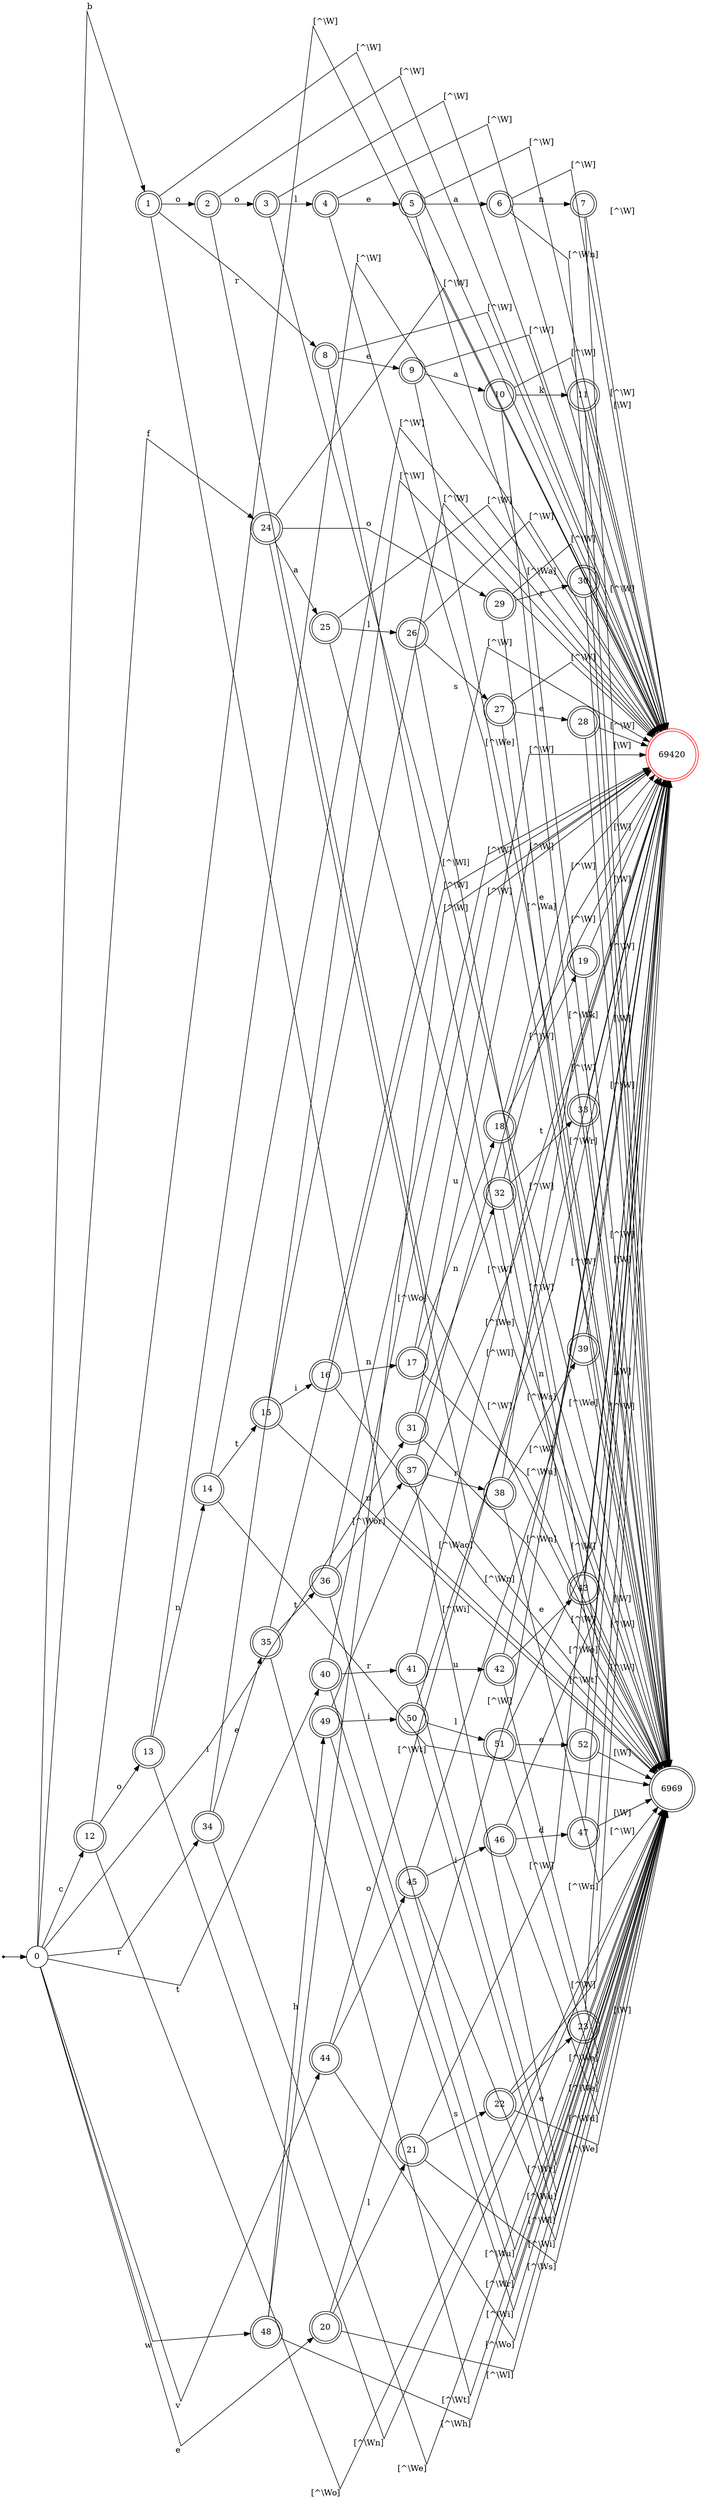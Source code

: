 digraph vc_dfa {
  /**
   * Graph layout: Left to right.
   * Line style: Straight lines.
   */
  rankdir = LR;
  splines = line;


  /**
   * States.
   */
  // Start state.
  node [shape = point];
  start;
  node [shape = circle];
  start_state [label = "0"];

  start -> start_state;
  node [shape = doublecircle; color = red];
  state_error [label = "69420"]; // Error.

  node [shape = doublecircle; color = black];
  state_identifier [label = "6969"]; // Identifier.
  
  // Note: Stop states are either:
  // 1. A keyword.
  // 2. A valid identifier.
  // 3. A valid number (integer/float).
  // 4. A valid operator.
  // 5. A valid separator.
  // 6. A valid string.
  // 7. A valid comment.

  // Keywords/Identifiers.
  state_b [label = "1"];
  start_state -> state_b [label = "b"];
  state_bo [label = "2"];
  state_b -> state_bo [label = "o"];
  state_boo [label = "3"];
  state_bo -> state_boo [label = "o"];
  state_bool [label = "4"];
  state_boo -> state_bool [label = "l"];
  state_boole [label = "5"];
  state_bool -> state_boole [label = "e"];
  state_boolea [label = "6"];
  state_boole -> state_boolea [label = "a"];
  state_boolean [label = "7"]; // Keyword: boolean.
  state_boolea -> state_boolean [label = "n"];

  state_br [label = "8"];
  state_b -> state_br [label = "r"];
  state_bre [label = "9"];
  state_br -> state_bre [label = "e"];
  state_brea [label = "10"];
  state_bre -> state_brea [label = "a"];
  state_break [label = "11"]; // Keyword: break.
  state_brea -> state_break [label = "k"];

  state_c [label = "12"];
  start_state -> state_c [label = "c"];
  state_co [label = "13"];
  state_c -> state_co [label = "o"];
  state_con [label = "14"];
  state_co -> state_con [label = "n"];
  state_cont [label = "15"];
  state_con -> state_cont [label = "t"];
  state_conti [label = "16"];
  state_cont -> state_conti [label = "i"];
  state_contin [label = "17"];
  state_conti -> state_contin [label = "n"];
  state_continu [label = "18"];
  state_contin -> state_continu [label = "u"];
  state_continue [label = "19"]; // Keyword: continue.
  state_continu -> state_continue [label = "e"];

  state_e [label = "20"];
  start_state -> state_e [label = "e"];
  state_el [label = "21"];
  state_e -> state_el [label = "l"];
  state_els [label = "22"];
  state_el -> state_els [label = "s"];
  state_else [label = "23"]; // Keyword: else.
  state_els -> state_else [label = "e"];

  state_f [label = "24"];
  start_state -> state_f [label = "f"];
  state_fa [label = "25"];
  state_f -> state_fa [label = "a"];
  state_fal [label = "26"];
  state_fa -> state_fal [label = "l"];
  state_fals [label = "27"];
  state_fal -> state_fals [label = "s"];
  state_false [label = "28"]; // Keyword: false.
  state_fals -> state_false [label = "e"];

  state_fo [label = "29"];
  state_f -> state_fo [label = "o"];
  state_for [label = "30"]; // Keyword: for.
  state_fo -> state_for [label = "r"];

  state_i [label = "31"];
  start_state -> state_i [label = "i"];
  state_in [label = "32"];
  state_i -> state_in [label = "n"];
  state_int [label = "33"]; // Keyword: int.
  state_in -> state_int [label = "t"];

  state_r [label = "34"];
  start_state -> state_r [label = "r"];
  state_re [label = "35"];
  state_r -> state_re [label = "e"];
  state_ret [label = "36"];
  state_re -> state_ret [label = "t"];
  state_retu [label = "37"];
  state_ret -> state_retu [label = "u"];
  state_retur [label = "38"];
  state_retu -> state_retur [label = "r"];
  state_return [label = "39"]; // Keyword: return.
  state_retur -> state_return [label = "n"];

  state_t [label = "40"];
  start_state -> state_t [label = "t"];
  state_tr [label = "41"];
  state_t -> state_tr [label = "r"];
  state_tru [label = "42"];
  state_tr -> state_tru [label = "u"];
  state_true [label = "43"]; // Keyword: true.
  state_tru -> state_true [label = "e"];

  state_v [label = "44"];
  start_state -> state_v [label = "v"];
  state_vo [label = "45"];
  state_v -> state_vo [label = "o"];
  state_voi [label = "46"];
  state_vo -> state_voi [label = "i"];
  state_void [label = "47"]; // Keyword: void.
  state_voi -> state_void [label = "d"];

  state_w [label = "48"];
  start_state -> state_w [label = "w"];
  state_wh [label = "49"];
  state_w -> state_wh [label = "h"];
  state_whi [label = "50"];
  state_wh -> state_whi [label = "i"];
  state_whil [label = "51"];
  state_whi -> state_whil [label = "l"];
  state_while [label = "52"]; // Keyword: while.
  state_whil -> state_while [label = "e"];

  // Identifiers from invalid keywords.
  // [^\Wx] is the regex for any letter/digit/underscore that is not x.
  // [\W] is the regex for any letter/digit/underscore.
  state_b -> state_identifier [label = "[^\\Wor]"];
  state_bo -> state_identifier [label = "[^\\Wo]"];
  state_boo -> state_identifier [label = "[^\\Wl]"];
  state_bool -> state_identifier [label = "[^\\We]"];
  state_boole -> state_identifier [label = "[^\\Wa]"];
  state_boolea -> state_identifier [label = "[^\\Wn]"];
  state_boolean -> state_identifier [label = "[\\W]"];

  state_br -> state_identifier [label = "[^\\We]"];
  state_bre -> state_identifier [label = "[^\\Wa]"]; 
  state_brea -> state_identifier [label = "[^\\Wk]"];
  state_break -> state_identifier [label = "[\\W]"];

  state_c -> state_identifier [label = "[^\\Wo]"];
  state_co -> state_identifier [label = "[^\\Wn]"];
  state_con -> state_identifier [label = "[^\\Wt]"];
  state_cont -> state_identifier [label = "[^\\Wi]"];
  state_conti -> state_identifier [label = "[^\\Wn]"];
  state_contin -> state_identifier [label = "[^\\Wu]"];
  state_continu -> state_identifier [label = "[^\\We]"];
  state_continue -> state_identifier [label = "[\\W]"];

  state_e -> state_identifier [label = "[^\\Wl]"];
  state_el -> state_identifier [label = "[^\\Ws]"];
  state_els -> state_identifier [label = "[^\\We]"];
  state_else -> state_identifier [label = "[\\W]"];

  state_f -> state_identifier [label = "[^\\Wao]"];
  state_fa -> state_identifier [label = "[^\\Wl]"];
  state_fal -> state_identifier [label = "[^\\Ws]"];
  state_fals -> state_identifier [label = "[^\\We]"];
  state_false -> state_identifier [label = "[\\W]"];

  state_fo -> state_identifier [label = "[^\\Wr]"];
  state_for -> state_identifier [label = "[\\W]"];

  state_i -> state_identifier [label = "[^\\Wn]"];
  state_in -> state_identifier [label = "[^\\Wt]"];
  state_int -> state_identifier [label = "[\\W]"];

  state_r -> state_identifier [label = "[^\\We]"];
  state_re -> state_identifier [label = "[^\\Wt]"];
  state_ret -> state_identifier [label = "[^\\Wu]"];
  state_retu -> state_identifier [label = "[^\\Wr]"];
  state_retur -> state_identifier [label = "[^\\Wn]"];
  state_return -> state_identifier [label = "[\\W]"];

  state_t -> state_identifier [label = "[^\\Wr]"];
  state_tr -> state_identifier [label = "[^\\Wu]"];
  state_tru -> state_identifier [label = "[^\\We]"];
  state_true -> state_identifier [label = "[\\W]"];

  state_v -> state_identifier [label = "[^\\Wo]"];
  state_vo -> state_identifier [label = "[^\\Wi]"];
  state_voi -> state_identifier [label = "[^\\Wd]"];
  state_void -> state_identifier [label = "[\\W]"];

  state_w -> state_identifier [label = "[^\\Wh]"];
  state_wh -> state_identifier [label = "[^\\Wi]"];
  state_whi -> state_identifier [label = "[^\\Wl]"];
  state_whil -> state_identifier [label = "[^\\We]"];
  state_while -> state_identifier [label = "[\\W]"];

  // Errors from invalid keywords.
  state_b -> state_error [label = "[^\\W]"];
  state_bo -> state_error [label = "[^\\W]"];
  state_boo -> state_error [label = "[^\\W]"];
  state_bool -> state_error [label = "[^\\W]"];
  state_boole -> state_error [label = "[^\\W]"];
  state_boolea -> state_error [label = "[^\\W]"];
  state_boolean -> state_error [label = "[^\\W]"];

  state_br -> state_error [label = "[^\\W]"];
  state_bre -> state_error [label = "[^\\W]"];
  state_brea -> state_error [label = "[^\\W]"];
  state_break -> state_error [label = "[^\\W]"];

  state_c -> state_error [label = "[^\\W]"];
  state_co -> state_error [label = "[^\\W]"];
  state_con -> state_error [label = "[^\\W]"];
  state_cont -> state_error [label = "[^\\W]"];
  state_conti -> state_error [label = "[^\\W]"];
  state_contin -> state_error [label = "[^\\W]"];
  state_continu -> state_error [label = "[^\\W]"];
  state_continue -> state_error [label = "[^\\W]"];

  state_e -> state_error [label = "[^\\W]"];
  state_el -> state_error [label = "[^\\W]"];
  state_els -> state_error [label = "[^\\W]"];
  state_else -> state_error [label = "[^\\W]"];

  state_f -> state_error [label = "[^\\W]"];
  state_fa -> state_error [label = "[^\\W]"];
  state_fal -> state_error [label = "[^\\W]"];
  state_fals -> state_error [label = "[^\\W]"];
  state_false -> state_error [label = "[^\\W]"];

  state_fo -> state_error [label = "[^\\W]"];
  state_for -> state_error [label = "[^\\W]"];

  state_i -> state_error [label = "[^\\W]"];
  state_in -> state_error [label = "[^\\W]"];
  state_int -> state_error [label = "[^\\W]"];

  state_r -> state_error [label = "[^\\W]"];
  state_re -> state_error [label = "[^\\W]"];
  state_ret -> state_error [label = "[^\\W]"];
  state_retu -> state_error [label = "[^\\W]"];
  state_retur -> state_error [label = "[^\\W]"];
  state_return -> state_error [label = "[^\\W]"];

  state_t -> state_error [label = "[^\\W]"];
  state_tr -> state_error [label = "[^\\W]"];
  state_tru -> state_error [label = "[^\\W]"];
  state_true -> state_error [label = "[^\\W]"];

  state_v -> state_error [label = "[^\\W]"];
  state_vo -> state_error [label = "[^\\W]"];
  state_voi -> state_error [label = "[^\\W]"];
  state_void -> state_error [label = "[^\\W]"];

  state_w -> state_error [label = "[^\\W]"];
  state_wh -> state_error [label = "[^\\W]"];
  state_whi -> state_error [label = "[^\\W]"];
  state_whil -> state_error [label = "[^\\W]"];
  state_while -> state_error [label = "[^\\W]"];

  
}